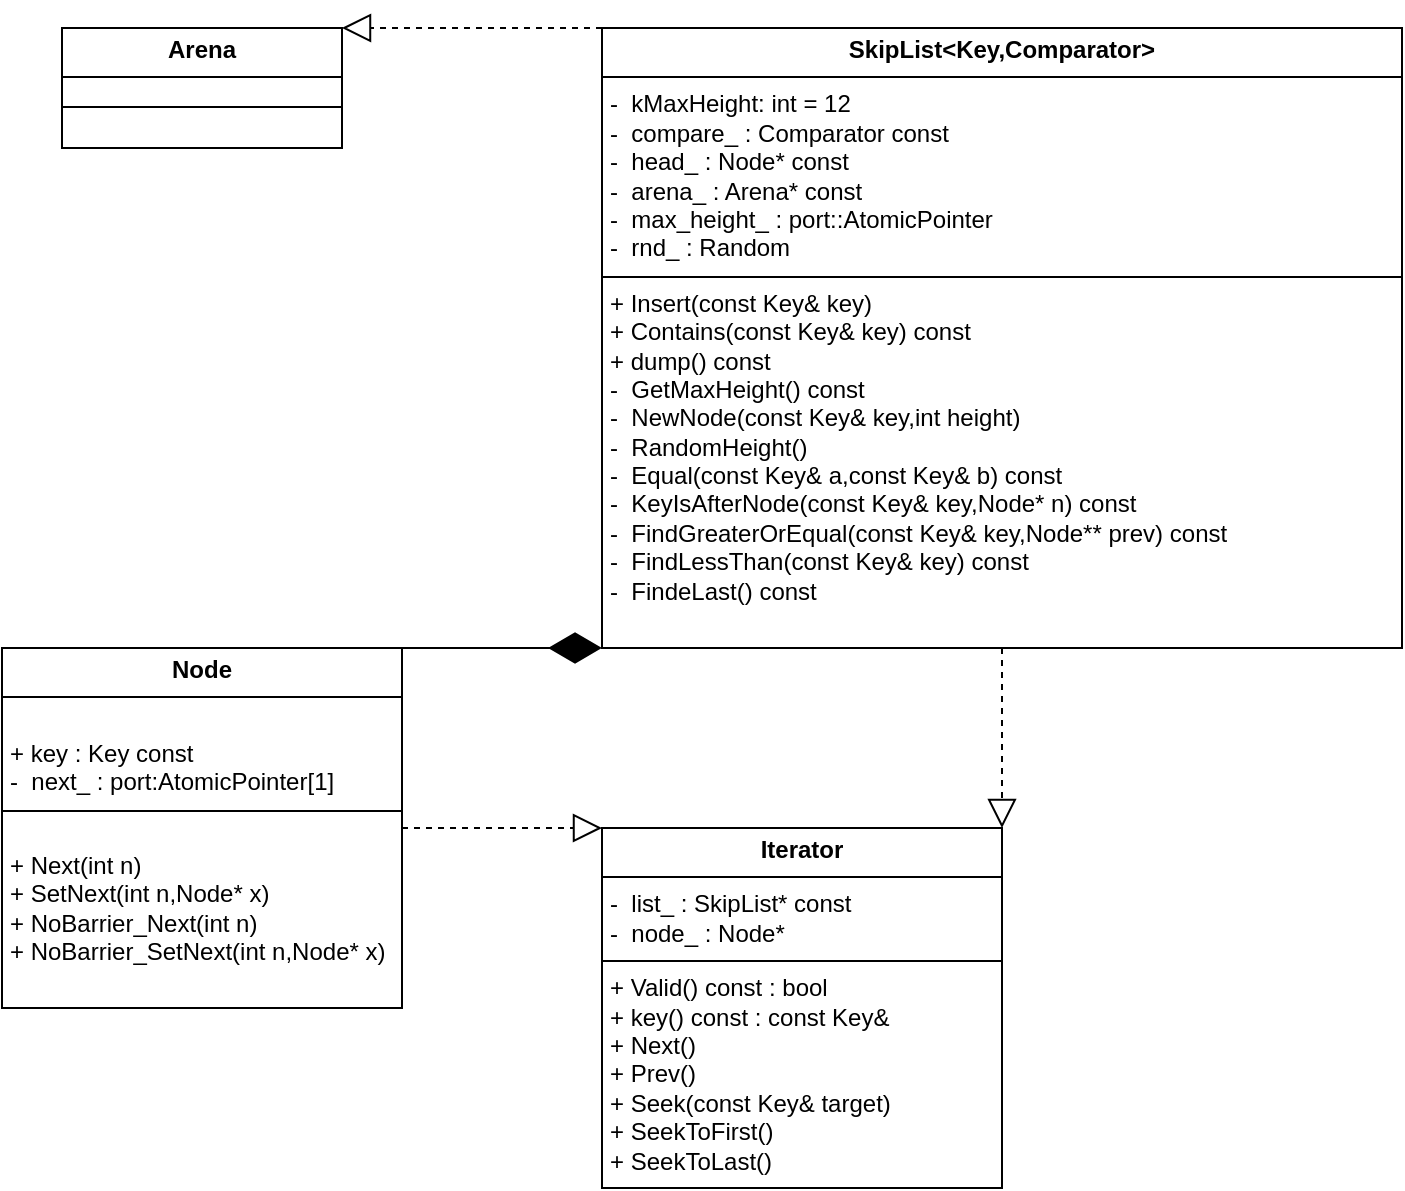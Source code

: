 <mxfile version="27.1.1">
  <diagram name="Page-1" id="c4acf3e9-155e-7222-9cf6-157b1a14988f">
    <mxGraphModel dx="1017" dy="468" grid="1" gridSize="10" guides="1" tooltips="1" connect="1" arrows="1" fold="1" page="1" pageScale="1" pageWidth="850" pageHeight="1100" background="none" math="0" shadow="0">
      <root>
        <mxCell id="0" />
        <mxCell id="1" parent="0" />
        <mxCell id="OO0f6Ug3bfgoFBQV2GJi-3" value="&lt;p style=&quot;margin:0px;margin-top:4px;text-align:center;&quot;&gt;&lt;b&gt;Arena&lt;/b&gt;&lt;/p&gt;&lt;hr size=&quot;1&quot; style=&quot;border-style:solid;&quot;&gt;&lt;div style=&quot;height:2px;&quot;&gt;&lt;/div&gt;&lt;hr size=&quot;1&quot; style=&quot;border-style:solid;&quot;&gt;&lt;div style=&quot;height:2px;&quot;&gt;&lt;/div&gt;" style="verticalAlign=top;align=left;overflow=fill;html=1;whiteSpace=wrap;" parent="1" vertex="1">
          <mxGeometry x="80" y="30" width="140" height="60" as="geometry" />
        </mxCell>
        <mxCell id="OO0f6Ug3bfgoFBQV2GJi-4" value="&lt;p style=&quot;margin:0px;margin-top:4px;text-align:center;&quot;&gt;&lt;b&gt;SkipList&amp;lt;Key,Comparator&amp;gt;&lt;/b&gt;&lt;/p&gt;&lt;hr size=&quot;1&quot; style=&quot;border-style:solid;&quot;&gt;&lt;p style=&quot;margin: 0px 0px 0px 4px;&quot;&gt;-&amp;nbsp; kMaxHeight: int = 12&lt;/p&gt;&lt;p style=&quot;margin: 0px 0px 0px 4px;&quot;&gt;-&amp;nbsp; compare_ : Comparator const&lt;/p&gt;&lt;p style=&quot;margin: 0px 0px 0px 4px;&quot;&gt;-&amp;nbsp; head_ : Node* const&lt;/p&gt;&lt;p style=&quot;margin: 0px 0px 0px 4px;&quot;&gt;-&amp;nbsp; arena_ : Arena* const&amp;nbsp;&lt;/p&gt;&lt;p style=&quot;margin: 0px 0px 0px 4px;&quot;&gt;-&amp;nbsp; max_height_ : port::AtomicPointer&lt;/p&gt;&lt;p style=&quot;margin: 0px 0px 0px 4px;&quot;&gt;-&amp;nbsp; rnd_ : Random&lt;/p&gt;&lt;hr size=&quot;1&quot; style=&quot;border-style:solid;&quot;&gt;&lt;p style=&quot;margin: 0px 0px 0px 4px;&quot;&gt;+ Insert(const Key&amp;amp; key)&lt;/p&gt;&lt;p style=&quot;margin: 0px 0px 0px 4px;&quot;&gt;+ Contains(const Key&amp;amp; key) const&lt;/p&gt;&lt;p style=&quot;margin: 0px 0px 0px 4px;&quot;&gt;+ dump() const&lt;/p&gt;&lt;p style=&quot;margin: 0px 0px 0px 4px;&quot;&gt;-&amp;nbsp; GetMaxHeight() const&lt;/p&gt;&lt;p style=&quot;margin: 0px 0px 0px 4px;&quot;&gt;-&amp;nbsp; NewNode(const Key&amp;amp; key,int height)&lt;/p&gt;&lt;p style=&quot;margin: 0px 0px 0px 4px;&quot;&gt;-&amp;nbsp; RandomHeight()&lt;/p&gt;&lt;p style=&quot;margin: 0px 0px 0px 4px;&quot;&gt;-&amp;nbsp; Equal(const Key&amp;amp; a,const Key&amp;amp; b) const&lt;/p&gt;&lt;p style=&quot;margin: 0px 0px 0px 4px;&quot;&gt;-&amp;nbsp; KeyIsAfterNode(const Key&amp;amp; key,Node* n) const&lt;/p&gt;&lt;p style=&quot;margin: 0px 0px 0px 4px;&quot;&gt;-&amp;nbsp; FindGreaterOrEqual(const Key&amp;amp; key,Node** prev) const&lt;/p&gt;&lt;p style=&quot;margin: 0px 0px 0px 4px;&quot;&gt;-&amp;nbsp; FindLessThan(const Key&amp;amp; key) const&lt;/p&gt;&lt;p style=&quot;margin: 0px 0px 0px 4px;&quot;&gt;-&amp;nbsp; FindeLast() const&lt;/p&gt;" style="verticalAlign=top;align=left;overflow=fill;html=1;whiteSpace=wrap;" parent="1" vertex="1">
          <mxGeometry x="350" y="30" width="400" height="310" as="geometry" />
        </mxCell>
        <mxCell id="OO0f6Ug3bfgoFBQV2GJi-8" value="&lt;p style=&quot;margin:0px;margin-top:4px;text-align:center;&quot;&gt;&lt;b&gt;Node&lt;/b&gt;&lt;/p&gt;&lt;hr size=&quot;1&quot; style=&quot;border-style:solid;&quot;&gt;&lt;p style=&quot;margin:0px;margin-left:4px;&quot;&gt;&lt;br&gt;&lt;/p&gt;&lt;p style=&quot;margin:0px;margin-left:4px;&quot;&gt;+ key : Key const&lt;/p&gt;&lt;p style=&quot;margin:0px;margin-left:4px;&quot;&gt;-&amp;nbsp; next_ : port:AtomicPointer[1]&lt;/p&gt;&lt;hr size=&quot;1&quot; style=&quot;border-style:solid;&quot;&gt;&lt;p style=&quot;margin:0px;margin-left:4px;&quot;&gt;&lt;br&gt;&lt;/p&gt;&lt;p style=&quot;margin:0px;margin-left:4px;&quot;&gt;+ Next(int n)&lt;/p&gt;&lt;p style=&quot;margin:0px;margin-left:4px;&quot;&gt;+ SetNext(int n,Node* x)&lt;/p&gt;&lt;p style=&quot;margin:0px;margin-left:4px;&quot;&gt;+ NoBarrier_Next(int n)&lt;/p&gt;&lt;p style=&quot;margin:0px;margin-left:4px;&quot;&gt;+ NoBarrier_SetNext(int n,Node* x)&lt;/p&gt;" style="verticalAlign=top;align=left;overflow=fill;html=1;whiteSpace=wrap;" parent="1" vertex="1">
          <mxGeometry x="50" y="340" width="200" height="180" as="geometry" />
        </mxCell>
        <mxCell id="OO0f6Ug3bfgoFBQV2GJi-9" value="&lt;p style=&quot;margin:0px;margin-top:4px;text-align:center;&quot;&gt;&lt;b&gt;Iterator&lt;/b&gt;&lt;/p&gt;&lt;hr size=&quot;1&quot; style=&quot;border-style:solid;&quot;&gt;&lt;p style=&quot;margin: 0px 0px 0px 4px;&quot;&gt;-&amp;nbsp; list_ : SkipList* const&lt;/p&gt;&lt;p style=&quot;margin: 0px 0px 0px 4px;&quot;&gt;-&amp;nbsp; node_ : Node*&lt;/p&gt;&lt;hr size=&quot;1&quot; style=&quot;border-style:solid;&quot;&gt;&lt;p style=&quot;margin:0px;margin-left:4px;&quot;&gt;+ Valid() const : bool&lt;/p&gt;&lt;p style=&quot;margin:0px;margin-left:4px;&quot;&gt;+ key() const : const Key&amp;amp;&lt;/p&gt;&lt;p style=&quot;margin:0px;margin-left:4px;&quot;&gt;+ Next()&lt;/p&gt;&lt;p style=&quot;margin:0px;margin-left:4px;&quot;&gt;+ Prev()&lt;/p&gt;&lt;p style=&quot;margin:0px;margin-left:4px;&quot;&gt;+ Seek(const Key&amp;amp; target)&lt;/p&gt;&lt;p style=&quot;margin:0px;margin-left:4px;&quot;&gt;+ SeekToFirst()&lt;/p&gt;&lt;p style=&quot;margin:0px;margin-left:4px;&quot;&gt;+ SeekToLast()&lt;/p&gt;" style="verticalAlign=top;align=left;overflow=fill;html=1;whiteSpace=wrap;" parent="1" vertex="1">
          <mxGeometry x="350" y="430" width="200" height="180" as="geometry" />
        </mxCell>
        <mxCell id="OO0f6Ug3bfgoFBQV2GJi-10" value="" style="endArrow=diamondThin;endFill=1;endSize=24;html=1;rounded=0;entryX=0;entryY=1;entryDx=0;entryDy=0;exitX=1;exitY=0;exitDx=0;exitDy=0;" parent="1" target="OO0f6Ug3bfgoFBQV2GJi-4" edge="1" source="OO0f6Ug3bfgoFBQV2GJi-8">
          <mxGeometry width="160" relative="1" as="geometry">
            <mxPoint x="250" y="430" as="sourcePoint" />
            <mxPoint x="410" y="430" as="targetPoint" />
          </mxGeometry>
        </mxCell>
        <mxCell id="OO0f6Ug3bfgoFBQV2GJi-12" value="" style="endArrow=block;dashed=1;endFill=0;endSize=12;html=1;rounded=0;exitX=0.5;exitY=1;exitDx=0;exitDy=0;entryX=1;entryY=0;entryDx=0;entryDy=0;" parent="1" source="OO0f6Ug3bfgoFBQV2GJi-4" target="OO0f6Ug3bfgoFBQV2GJi-9" edge="1">
          <mxGeometry width="160" relative="1" as="geometry">
            <mxPoint x="620" y="410" as="sourcePoint" />
            <mxPoint x="780" y="410" as="targetPoint" />
          </mxGeometry>
        </mxCell>
        <mxCell id="OO0f6Ug3bfgoFBQV2GJi-13" value="" style="endArrow=block;dashed=1;endFill=0;endSize=12;html=1;rounded=0;exitX=1;exitY=0.5;exitDx=0;exitDy=0;entryX=0;entryY=0;entryDx=0;entryDy=0;" parent="1" source="OO0f6Ug3bfgoFBQV2GJi-8" target="OO0f6Ug3bfgoFBQV2GJi-9" edge="1">
          <mxGeometry width="160" relative="1" as="geometry">
            <mxPoint x="210" y="600" as="sourcePoint" />
            <mxPoint x="370" y="600" as="targetPoint" />
          </mxGeometry>
        </mxCell>
        <mxCell id="OO0f6Ug3bfgoFBQV2GJi-14" value="" style="endArrow=block;dashed=1;endFill=0;endSize=12;html=1;rounded=0;exitX=0;exitY=0;exitDx=0;exitDy=0;entryX=1;entryY=0;entryDx=0;entryDy=0;" parent="1" source="OO0f6Ug3bfgoFBQV2GJi-4" target="OO0f6Ug3bfgoFBQV2GJi-3" edge="1">
          <mxGeometry width="160" relative="1" as="geometry">
            <mxPoint x="210" y="160" as="sourcePoint" />
            <mxPoint x="370" y="160" as="targetPoint" />
          </mxGeometry>
        </mxCell>
      </root>
    </mxGraphModel>
  </diagram>
</mxfile>
